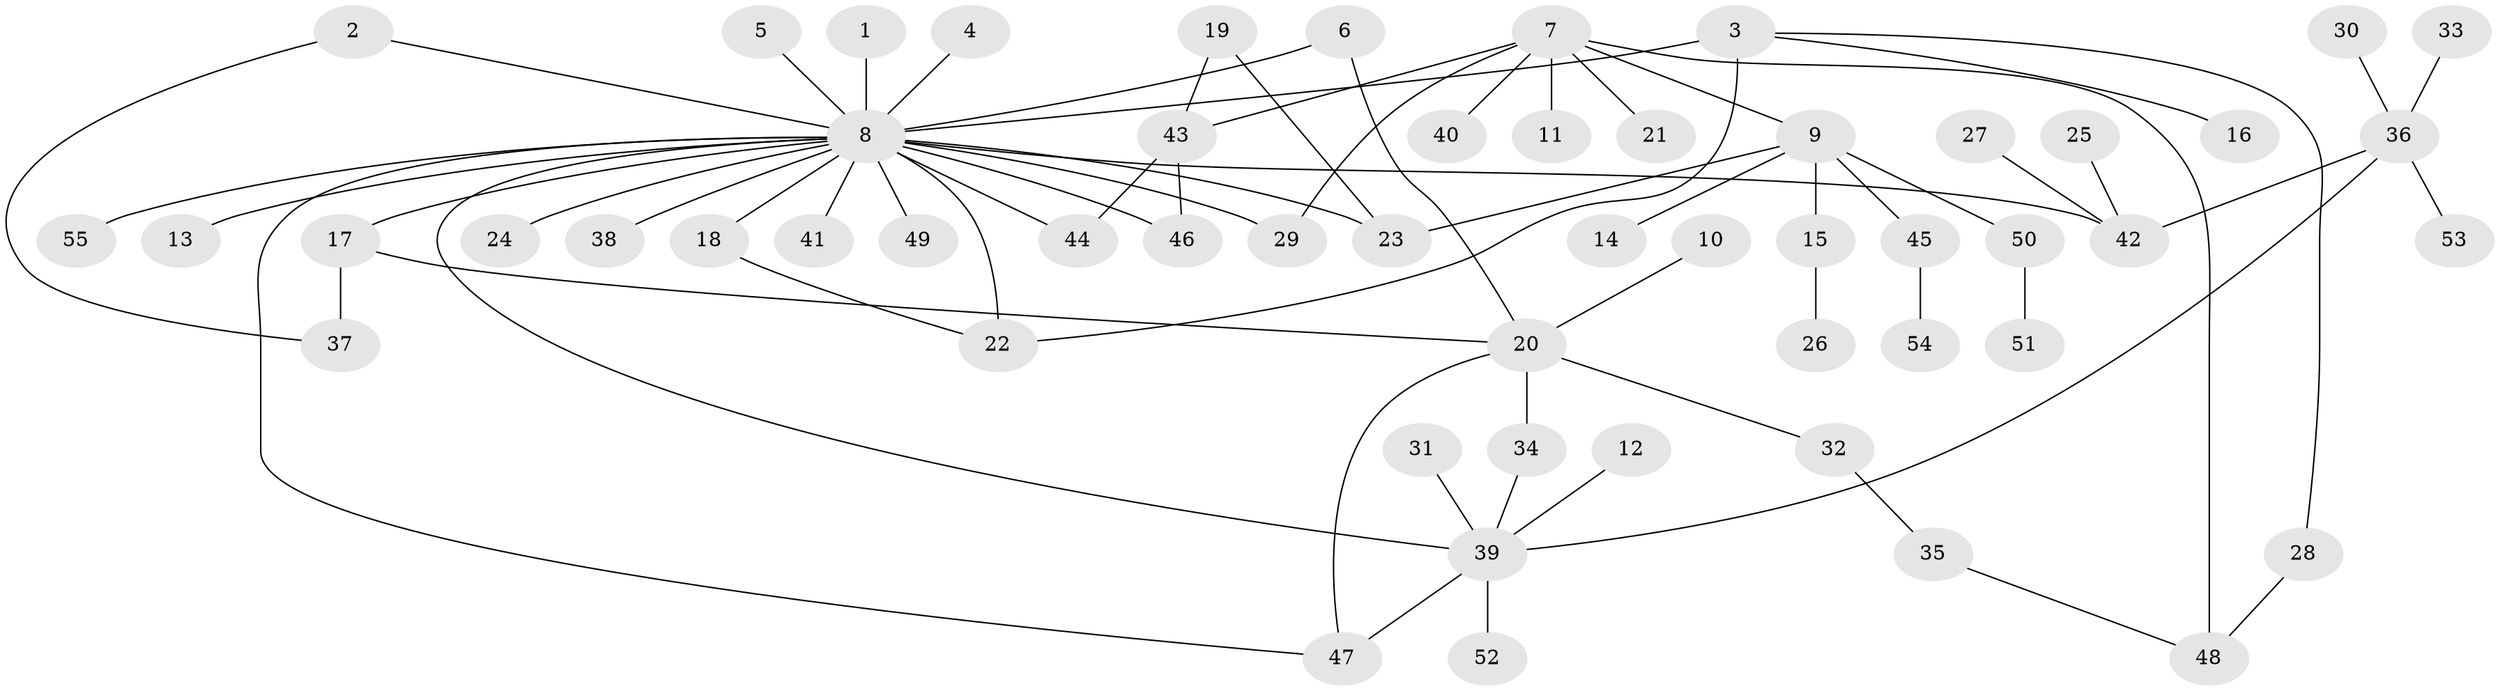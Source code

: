 // original degree distribution, {27: 0.011111111111111112, 4: 0.03333333333333333, 6: 0.03333333333333333, 2: 0.2, 3: 0.14444444444444443, 1: 0.5222222222222223, 7: 0.022222222222222223, 8: 0.022222222222222223, 5: 0.011111111111111112}
// Generated by graph-tools (version 1.1) at 2025/36/03/04/25 23:36:44]
// undirected, 55 vertices, 68 edges
graph export_dot {
  node [color=gray90,style=filled];
  1;
  2;
  3;
  4;
  5;
  6;
  7;
  8;
  9;
  10;
  11;
  12;
  13;
  14;
  15;
  16;
  17;
  18;
  19;
  20;
  21;
  22;
  23;
  24;
  25;
  26;
  27;
  28;
  29;
  30;
  31;
  32;
  33;
  34;
  35;
  36;
  37;
  38;
  39;
  40;
  41;
  42;
  43;
  44;
  45;
  46;
  47;
  48;
  49;
  50;
  51;
  52;
  53;
  54;
  55;
  1 -- 8 [weight=1.0];
  2 -- 8 [weight=1.0];
  2 -- 37 [weight=1.0];
  3 -- 8 [weight=2.0];
  3 -- 16 [weight=1.0];
  3 -- 22 [weight=1.0];
  3 -- 28 [weight=1.0];
  4 -- 8 [weight=1.0];
  5 -- 8 [weight=1.0];
  6 -- 8 [weight=1.0];
  6 -- 20 [weight=1.0];
  7 -- 9 [weight=1.0];
  7 -- 11 [weight=1.0];
  7 -- 21 [weight=1.0];
  7 -- 29 [weight=1.0];
  7 -- 40 [weight=1.0];
  7 -- 43 [weight=1.0];
  7 -- 48 [weight=1.0];
  8 -- 13 [weight=1.0];
  8 -- 17 [weight=1.0];
  8 -- 18 [weight=1.0];
  8 -- 22 [weight=1.0];
  8 -- 23 [weight=1.0];
  8 -- 24 [weight=1.0];
  8 -- 29 [weight=1.0];
  8 -- 38 [weight=1.0];
  8 -- 39 [weight=1.0];
  8 -- 41 [weight=1.0];
  8 -- 42 [weight=1.0];
  8 -- 44 [weight=1.0];
  8 -- 46 [weight=1.0];
  8 -- 47 [weight=1.0];
  8 -- 49 [weight=1.0];
  8 -- 55 [weight=1.0];
  9 -- 14 [weight=1.0];
  9 -- 15 [weight=1.0];
  9 -- 23 [weight=1.0];
  9 -- 45 [weight=1.0];
  9 -- 50 [weight=1.0];
  10 -- 20 [weight=1.0];
  12 -- 39 [weight=1.0];
  15 -- 26 [weight=1.0];
  17 -- 20 [weight=1.0];
  17 -- 37 [weight=1.0];
  18 -- 22 [weight=1.0];
  19 -- 23 [weight=1.0];
  19 -- 43 [weight=1.0];
  20 -- 32 [weight=1.0];
  20 -- 34 [weight=1.0];
  20 -- 47 [weight=1.0];
  25 -- 42 [weight=1.0];
  27 -- 42 [weight=1.0];
  28 -- 48 [weight=1.0];
  30 -- 36 [weight=1.0];
  31 -- 39 [weight=1.0];
  32 -- 35 [weight=1.0];
  33 -- 36 [weight=1.0];
  34 -- 39 [weight=1.0];
  35 -- 48 [weight=1.0];
  36 -- 39 [weight=1.0];
  36 -- 42 [weight=1.0];
  36 -- 53 [weight=1.0];
  39 -- 47 [weight=1.0];
  39 -- 52 [weight=1.0];
  43 -- 44 [weight=1.0];
  43 -- 46 [weight=1.0];
  45 -- 54 [weight=1.0];
  50 -- 51 [weight=1.0];
}

